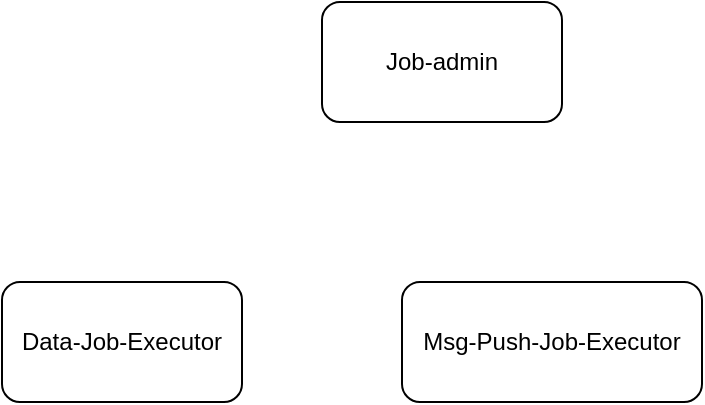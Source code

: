 <mxfile version="11.0.8" type="github"><diagram id="9HA4XUqQ4Jok2y41te7V" name="Page-1"><mxGraphModel dx="1550" dy="875" grid="1" gridSize="10" guides="1" tooltips="1" connect="1" arrows="1" fold="1" page="1" pageScale="1" pageWidth="827" pageHeight="1169" math="0" shadow="0"><root><mxCell id="0"/><mxCell id="1" parent="0"/><mxCell id="dT7fsDW5oAZNSjRQL_28-1" value="Job-admin" style="rounded=1;whiteSpace=wrap;html=1;" vertex="1" parent="1"><mxGeometry x="330" y="200" width="120" height="60" as="geometry"/></mxCell><mxCell id="dT7fsDW5oAZNSjRQL_28-2" value="Data-Job-Executor" style="rounded=1;whiteSpace=wrap;html=1;" vertex="1" parent="1"><mxGeometry x="170" y="340" width="120" height="60" as="geometry"/></mxCell><mxCell id="dT7fsDW5oAZNSjRQL_28-3" value="Msg-Push-Job-Executor" style="rounded=1;whiteSpace=wrap;html=1;" vertex="1" parent="1"><mxGeometry x="370" y="340" width="150" height="60" as="geometry"/></mxCell></root></mxGraphModel></diagram></mxfile>